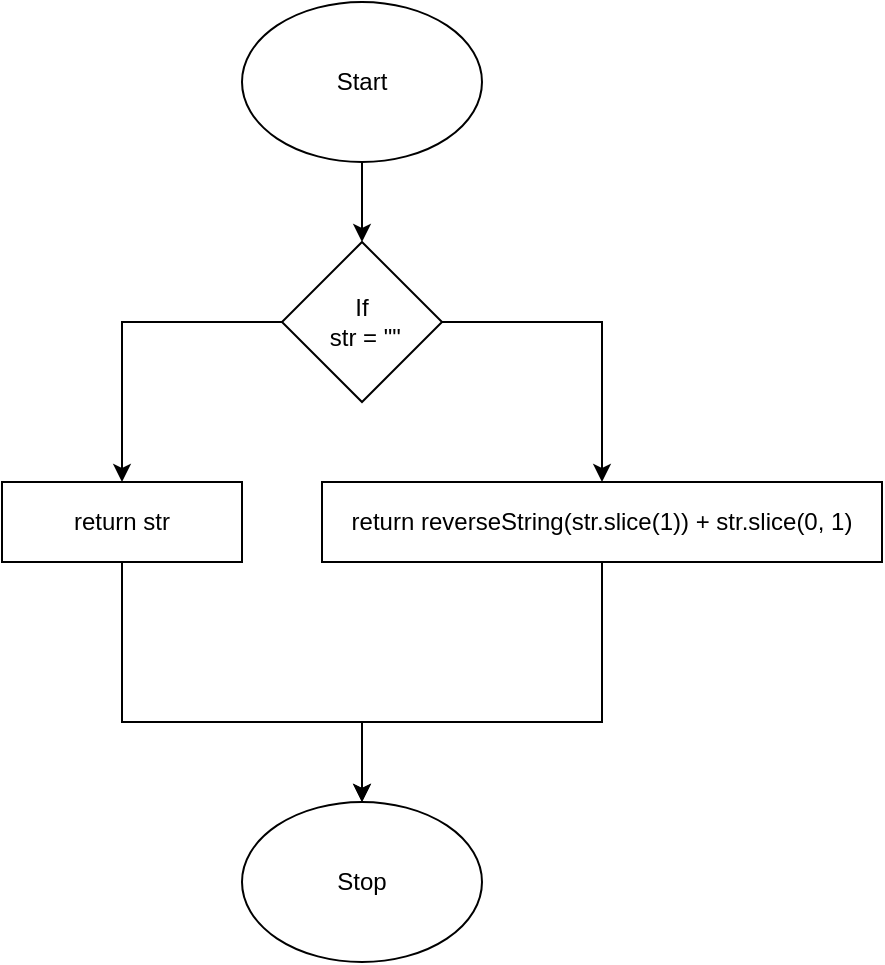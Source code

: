 <mxfile>
    <diagram id="LGfaybdCBo7DfiwRUKE3" name="Page-1">
        <mxGraphModel dx="1074" dy="741" grid="1" gridSize="10" guides="1" tooltips="1" connect="1" arrows="1" fold="1" page="1" pageScale="1" pageWidth="827" pageHeight="1169" math="0" shadow="0">
            <root>
                <mxCell id="0"/>
                <mxCell id="1" parent="0"/>
                <mxCell id="7" style="edgeStyle=none;html=1;entryX=0.5;entryY=0;entryDx=0;entryDy=0;" edge="1" parent="1" source="2" target="3">
                    <mxGeometry relative="1" as="geometry"/>
                </mxCell>
                <mxCell id="2" value="Start" style="ellipse;whiteSpace=wrap;html=1;" vertex="1" parent="1">
                    <mxGeometry x="360" y="40" width="120" height="80" as="geometry"/>
                </mxCell>
                <mxCell id="8" style="edgeStyle=none;html=1;entryX=0.5;entryY=0;entryDx=0;entryDy=0;rounded=0;" edge="1" parent="1" source="3" target="4">
                    <mxGeometry relative="1" as="geometry">
                        <Array as="points">
                            <mxPoint x="300" y="200"/>
                        </Array>
                    </mxGeometry>
                </mxCell>
                <mxCell id="9" style="edgeStyle=none;rounded=0;html=1;entryX=0.5;entryY=0;entryDx=0;entryDy=0;exitX=1;exitY=0.5;exitDx=0;exitDy=0;" edge="1" parent="1" source="3" target="5">
                    <mxGeometry relative="1" as="geometry">
                        <Array as="points">
                            <mxPoint x="540" y="200"/>
                        </Array>
                    </mxGeometry>
                </mxCell>
                <mxCell id="3" value="If&lt;br&gt;&amp;nbsp;str = &quot;&quot;" style="rhombus;whiteSpace=wrap;html=1;" vertex="1" parent="1">
                    <mxGeometry x="380" y="160" width="80" height="80" as="geometry"/>
                </mxCell>
                <mxCell id="10" style="edgeStyle=none;rounded=0;html=1;entryX=0.5;entryY=0;entryDx=0;entryDy=0;exitX=0.5;exitY=1;exitDx=0;exitDy=0;" edge="1" parent="1" source="4" target="6">
                    <mxGeometry relative="1" as="geometry">
                        <Array as="points">
                            <mxPoint x="300" y="400"/>
                            <mxPoint x="420" y="400"/>
                        </Array>
                    </mxGeometry>
                </mxCell>
                <mxCell id="4" value="return str" style="rounded=0;whiteSpace=wrap;html=1;" vertex="1" parent="1">
                    <mxGeometry x="240" y="280" width="120" height="40" as="geometry"/>
                </mxCell>
                <mxCell id="11" style="edgeStyle=none;rounded=0;html=1;entryX=0.5;entryY=0;entryDx=0;entryDy=0;exitX=0.5;exitY=1;exitDx=0;exitDy=0;" edge="1" parent="1" source="5" target="6">
                    <mxGeometry relative="1" as="geometry">
                        <Array as="points">
                            <mxPoint x="540" y="400"/>
                            <mxPoint x="420" y="400"/>
                        </Array>
                    </mxGeometry>
                </mxCell>
                <mxCell id="5" value="return reverseString(str.slice(1)) + str.slice(0, 1)" style="rounded=0;whiteSpace=wrap;html=1;" vertex="1" parent="1">
                    <mxGeometry x="400" y="280" width="280" height="40" as="geometry"/>
                </mxCell>
                <mxCell id="6" value="Stop" style="ellipse;whiteSpace=wrap;html=1;" vertex="1" parent="1">
                    <mxGeometry x="360" y="440" width="120" height="80" as="geometry"/>
                </mxCell>
            </root>
        </mxGraphModel>
    </diagram>
</mxfile>